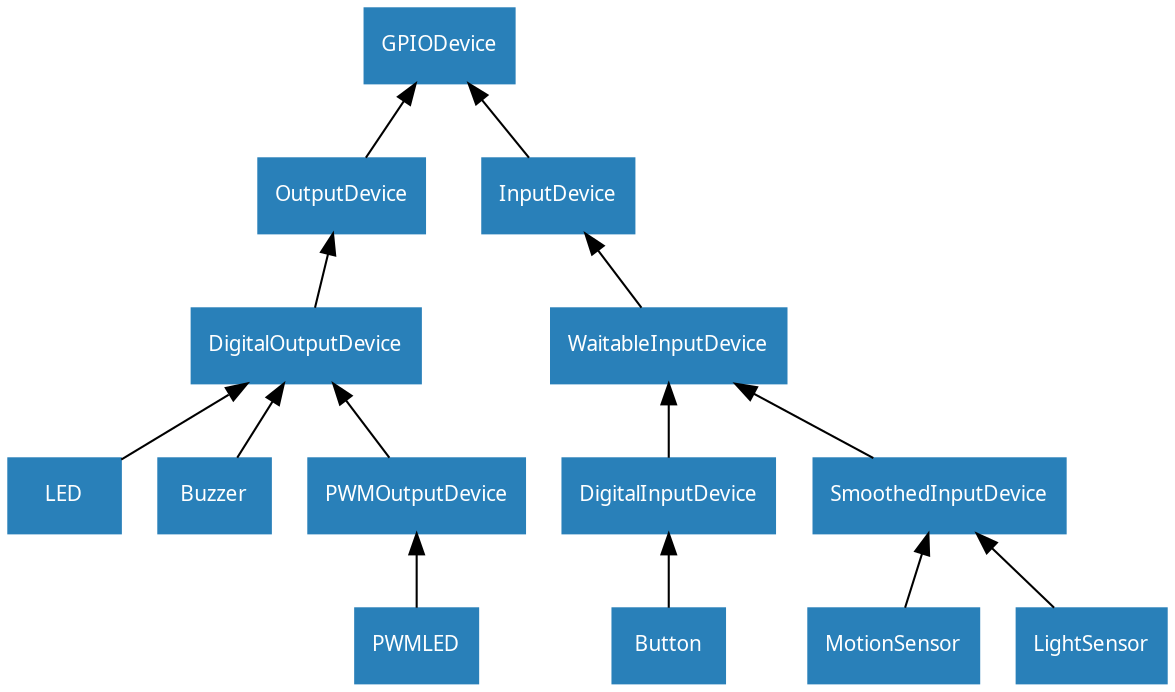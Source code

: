 /* vim: set et sw=4 sts=4: */

digraph classes {
    graph [rankdir=BT];
    node [shape=rect, style=filled, color="#2980b9", fontname=Sans, fontcolor="#ffffff", fontsize=10];
    edge [];

    InputDevice->GPIODevice;
    WaitableInputDevice->InputDevice;
    DigitalInputDevice->WaitableInputDevice;
    SmoothedInputDevice->WaitableInputDevice;
    Button->DigitalInputDevice;
    MotionSensor->SmoothedInputDevice;
    LightSensor->SmoothedInputDevice;

    OutputDevice->GPIODevice;
    DigitalOutputDevice->OutputDevice;
    LED->DigitalOutputDevice;
    Buzzer->DigitalOutputDevice;
    PWMOutputDevice->DigitalOutputDevice;
    PWMLED->PWMOutputDevice;
}

